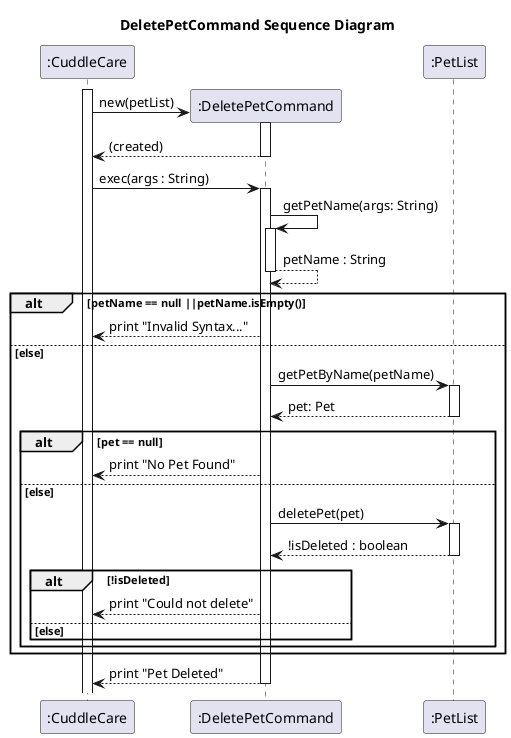 @startuml
title DeletePetCommand Sequence Diagram

participant ":CuddleCare" as CuddleCare
participant ":DeletePetCommand" as DeletePetCommand
participant ":PetList" as PetList

activate CuddleCare

' Constructor
CuddleCare -> DeletePetCommand** : new(petList)
activate DeletePetCommand
return (created)

' Exec Method
CuddleCare -> DeletePetCommand : exec(args : String)
activate DeletePetCommand

' getPetName Method
DeletePetCommand -> DeletePetCommand : getPetName(args: String)
activate DeletePetCommand
return petName : String

' if input was invalid
alt petName == null ||petName.isEmpty()
    DeletePetCommand --> CuddleCare : print "Invalid Syntax..."

else else
    DeletePetCommand -> PetList : getPetByName(petName)
    activate PetList
    return pet: Pet

    ' if invalid pet
    alt pet == null
        DeletePetCommand --> CuddleCare : print "No Pet Found"

    else else
        DeletePetCommand -> PetList : deletePet(pet)
        activate PetList
        return !isDeleted : boolean

        ' if some error in deleting the pet
        alt !isDeleted
            DeletePetCommand --> CuddleCare : print "Could not delete"

        else else

        end


    end

end
' happy path
            return print "Pet Deleted"

@enduml
